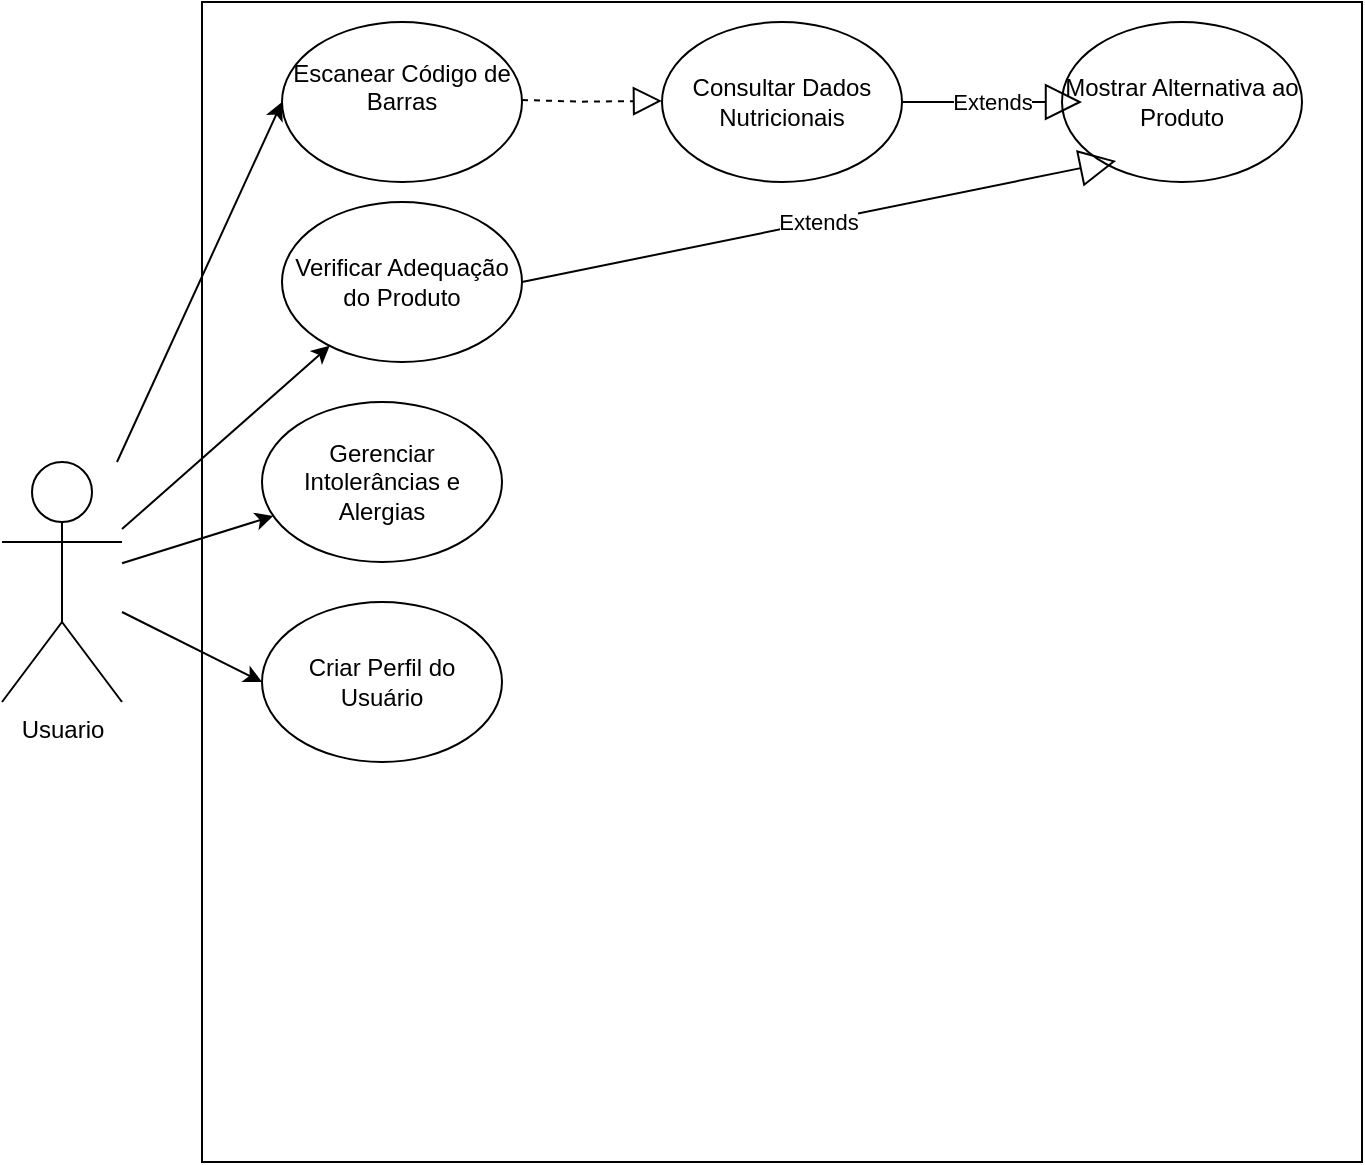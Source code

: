 <mxfile version="24.8.3">
  <diagram name="Página-1" id="qutICyVOGgyFWs-TM0fm">
    <mxGraphModel dx="987" dy="560" grid="1" gridSize="10" guides="1" tooltips="1" connect="1" arrows="1" fold="1" page="1" pageScale="1" pageWidth="827" pageHeight="1169" math="0" shadow="0">
      <root>
        <mxCell id="0" />
        <mxCell id="1" parent="0" />
        <mxCell id="at2XMUZmFgwB7fufx5Op-1" value="" style="whiteSpace=wrap;html=1;aspect=fixed;" vertex="1" parent="1">
          <mxGeometry x="110" y="70" width="580" height="580" as="geometry" />
        </mxCell>
        <mxCell id="at2XMUZmFgwB7fufx5Op-2" value="Usuario" style="shape=umlActor;verticalLabelPosition=bottom;verticalAlign=top;html=1;outlineConnect=0;" vertex="1" parent="1">
          <mxGeometry x="10" y="300" width="60" height="120" as="geometry" />
        </mxCell>
        <mxCell id="at2XMUZmFgwB7fufx5Op-3" value="&#xa;Escanear Código de Barras&#xa;&#xa;" style="ellipse;whiteSpace=wrap;html=1;" vertex="1" parent="1">
          <mxGeometry x="150" y="80" width="120" height="80" as="geometry" />
        </mxCell>
        <mxCell id="at2XMUZmFgwB7fufx5Op-4" value="" style="endArrow=classic;html=1;rounded=0;entryX=0;entryY=0.5;entryDx=0;entryDy=0;" edge="1" parent="1" source="at2XMUZmFgwB7fufx5Op-2" target="at2XMUZmFgwB7fufx5Op-3">
          <mxGeometry width="50" height="50" relative="1" as="geometry">
            <mxPoint x="390" y="290" as="sourcePoint" />
            <mxPoint x="440" y="240" as="targetPoint" />
            <Array as="points" />
          </mxGeometry>
        </mxCell>
        <mxCell id="at2XMUZmFgwB7fufx5Op-5" value="Consultar Dados Nutricionais" style="ellipse;whiteSpace=wrap;html=1;" vertex="1" parent="1">
          <mxGeometry x="340" y="80" width="120" height="80" as="geometry" />
        </mxCell>
        <mxCell id="at2XMUZmFgwB7fufx5Op-7" value="Criar Perfil do Usuário" style="ellipse;whiteSpace=wrap;html=1;" vertex="1" parent="1">
          <mxGeometry x="140" y="370" width="120" height="80" as="geometry" />
        </mxCell>
        <mxCell id="at2XMUZmFgwB7fufx5Op-9" value="" style="endArrow=classic;html=1;rounded=0;entryX=0;entryY=0.5;entryDx=0;entryDy=0;" edge="1" parent="1" source="at2XMUZmFgwB7fufx5Op-2" target="at2XMUZmFgwB7fufx5Op-7">
          <mxGeometry width="50" height="50" relative="1" as="geometry">
            <mxPoint x="110" y="260" as="sourcePoint" />
            <mxPoint x="160" y="210" as="targetPoint" />
          </mxGeometry>
        </mxCell>
        <mxCell id="at2XMUZmFgwB7fufx5Op-10" value="Gerenciar Intolerâncias e Alergias" style="ellipse;whiteSpace=wrap;html=1;" vertex="1" parent="1">
          <mxGeometry x="140" y="270" width="120" height="80" as="geometry" />
        </mxCell>
        <mxCell id="at2XMUZmFgwB7fufx5Op-11" value="" style="endArrow=classic;html=1;rounded=0;" edge="1" parent="1" source="at2XMUZmFgwB7fufx5Op-2" target="at2XMUZmFgwB7fufx5Op-10">
          <mxGeometry width="50" height="50" relative="1" as="geometry">
            <mxPoint x="60" y="325" as="sourcePoint" />
            <mxPoint x="110" y="275" as="targetPoint" />
          </mxGeometry>
        </mxCell>
        <mxCell id="at2XMUZmFgwB7fufx5Op-13" value="Verificar Adequação do Produto" style="ellipse;whiteSpace=wrap;html=1;" vertex="1" parent="1">
          <mxGeometry x="150" y="170" width="120" height="80" as="geometry" />
        </mxCell>
        <mxCell id="at2XMUZmFgwB7fufx5Op-15" value="" style="endArrow=classic;html=1;rounded=0;" edge="1" parent="1" source="at2XMUZmFgwB7fufx5Op-2" target="at2XMUZmFgwB7fufx5Op-13">
          <mxGeometry width="50" height="50" relative="1" as="geometry">
            <mxPoint x="30" y="400" as="sourcePoint" />
            <mxPoint x="80" y="350" as="targetPoint" />
          </mxGeometry>
        </mxCell>
        <mxCell id="at2XMUZmFgwB7fufx5Op-17" value="Mostrar Alternativa ao Produto" style="ellipse;whiteSpace=wrap;html=1;" vertex="1" parent="1">
          <mxGeometry x="540" y="80" width="120" height="80" as="geometry" />
        </mxCell>
        <mxCell id="at2XMUZmFgwB7fufx5Op-25" value="" style="endArrow=block;dashed=1;endFill=0;endSize=12;html=1;rounded=0;entryX=0;entryY=0.493;entryDx=0;entryDy=0;entryPerimeter=0;" edge="1" parent="1" target="at2XMUZmFgwB7fufx5Op-5">
          <mxGeometry width="160" relative="1" as="geometry">
            <mxPoint x="270" y="119" as="sourcePoint" />
            <mxPoint x="330" y="119.41" as="targetPoint" />
            <Array as="points">
              <mxPoint x="300" y="119.82" />
            </Array>
          </mxGeometry>
        </mxCell>
        <mxCell id="at2XMUZmFgwB7fufx5Op-26" value="Extends" style="endArrow=block;endSize=16;endFill=0;html=1;rounded=0;exitX=1;exitY=0.5;exitDx=0;exitDy=0;" edge="1" parent="1" source="at2XMUZmFgwB7fufx5Op-5">
          <mxGeometry width="160" relative="1" as="geometry">
            <mxPoint x="480" y="120" as="sourcePoint" />
            <mxPoint x="550" y="120" as="targetPoint" />
            <Array as="points">
              <mxPoint x="500" y="120" />
            </Array>
          </mxGeometry>
        </mxCell>
        <mxCell id="at2XMUZmFgwB7fufx5Op-27" value="Extends" style="endArrow=block;endSize=16;endFill=0;html=1;rounded=0;exitX=1;exitY=0.5;exitDx=0;exitDy=0;entryX=0.226;entryY=0.868;entryDx=0;entryDy=0;entryPerimeter=0;" edge="1" parent="1" source="at2XMUZmFgwB7fufx5Op-13" target="at2XMUZmFgwB7fufx5Op-17">
          <mxGeometry width="160" relative="1" as="geometry">
            <mxPoint x="300" y="209.41" as="sourcePoint" />
            <mxPoint x="460" y="209.41" as="targetPoint" />
          </mxGeometry>
        </mxCell>
      </root>
    </mxGraphModel>
  </diagram>
</mxfile>
